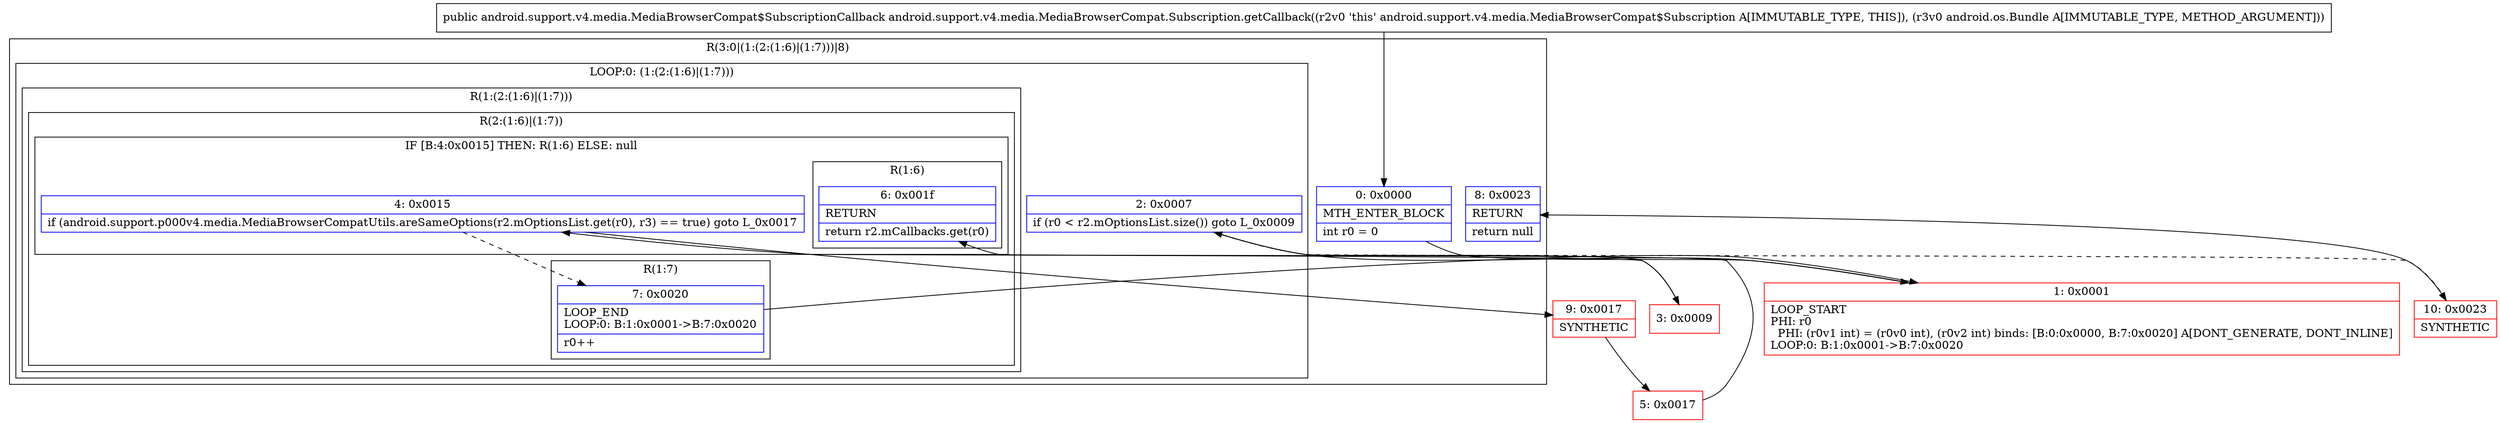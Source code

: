digraph "CFG forandroid.support.v4.media.MediaBrowserCompat.Subscription.getCallback(Landroid\/os\/Bundle;)Landroid\/support\/v4\/media\/MediaBrowserCompat$SubscriptionCallback;" {
subgraph cluster_Region_433210133 {
label = "R(3:0|(1:(2:(1:6)|(1:7)))|8)";
node [shape=record,color=blue];
Node_0 [shape=record,label="{0\:\ 0x0000|MTH_ENTER_BLOCK\l|int r0 = 0\l}"];
subgraph cluster_LoopRegion_1628873474 {
label = "LOOP:0: (1:(2:(1:6)|(1:7)))";
node [shape=record,color=blue];
Node_2 [shape=record,label="{2\:\ 0x0007|if (r0 \< r2.mOptionsList.size()) goto L_0x0009\l}"];
subgraph cluster_Region_836501610 {
label = "R(1:(2:(1:6)|(1:7)))";
node [shape=record,color=blue];
subgraph cluster_Region_1940740434 {
label = "R(2:(1:6)|(1:7))";
node [shape=record,color=blue];
subgraph cluster_IfRegion_1772288584 {
label = "IF [B:4:0x0015] THEN: R(1:6) ELSE: null";
node [shape=record,color=blue];
Node_4 [shape=record,label="{4\:\ 0x0015|if (android.support.p000v4.media.MediaBrowserCompatUtils.areSameOptions(r2.mOptionsList.get(r0), r3) == true) goto L_0x0017\l}"];
subgraph cluster_Region_1659098754 {
label = "R(1:6)";
node [shape=record,color=blue];
Node_6 [shape=record,label="{6\:\ 0x001f|RETURN\l|return r2.mCallbacks.get(r0)\l}"];
}
}
subgraph cluster_Region_1030756729 {
label = "R(1:7)";
node [shape=record,color=blue];
Node_7 [shape=record,label="{7\:\ 0x0020|LOOP_END\lLOOP:0: B:1:0x0001\-\>B:7:0x0020\l|r0++\l}"];
}
}
}
}
Node_8 [shape=record,label="{8\:\ 0x0023|RETURN\l|return null\l}"];
}
Node_1 [shape=record,color=red,label="{1\:\ 0x0001|LOOP_START\lPHI: r0 \l  PHI: (r0v1 int) = (r0v0 int), (r0v2 int) binds: [B:0:0x0000, B:7:0x0020] A[DONT_GENERATE, DONT_INLINE]\lLOOP:0: B:1:0x0001\-\>B:7:0x0020\l}"];
Node_3 [shape=record,color=red,label="{3\:\ 0x0009}"];
Node_5 [shape=record,color=red,label="{5\:\ 0x0017}"];
Node_9 [shape=record,color=red,label="{9\:\ 0x0017|SYNTHETIC\l}"];
Node_10 [shape=record,color=red,label="{10\:\ 0x0023|SYNTHETIC\l}"];
MethodNode[shape=record,label="{public android.support.v4.media.MediaBrowserCompat$SubscriptionCallback android.support.v4.media.MediaBrowserCompat.Subscription.getCallback((r2v0 'this' android.support.v4.media.MediaBrowserCompat$Subscription A[IMMUTABLE_TYPE, THIS]), (r3v0 android.os.Bundle A[IMMUTABLE_TYPE, METHOD_ARGUMENT])) }"];
MethodNode -> Node_0;
Node_0 -> Node_1;
Node_2 -> Node_3;
Node_2 -> Node_10[style=dashed];
Node_4 -> Node_7[style=dashed];
Node_4 -> Node_9;
Node_7 -> Node_1;
Node_1 -> Node_2;
Node_3 -> Node_4;
Node_5 -> Node_6;
Node_9 -> Node_5;
Node_10 -> Node_8;
}

